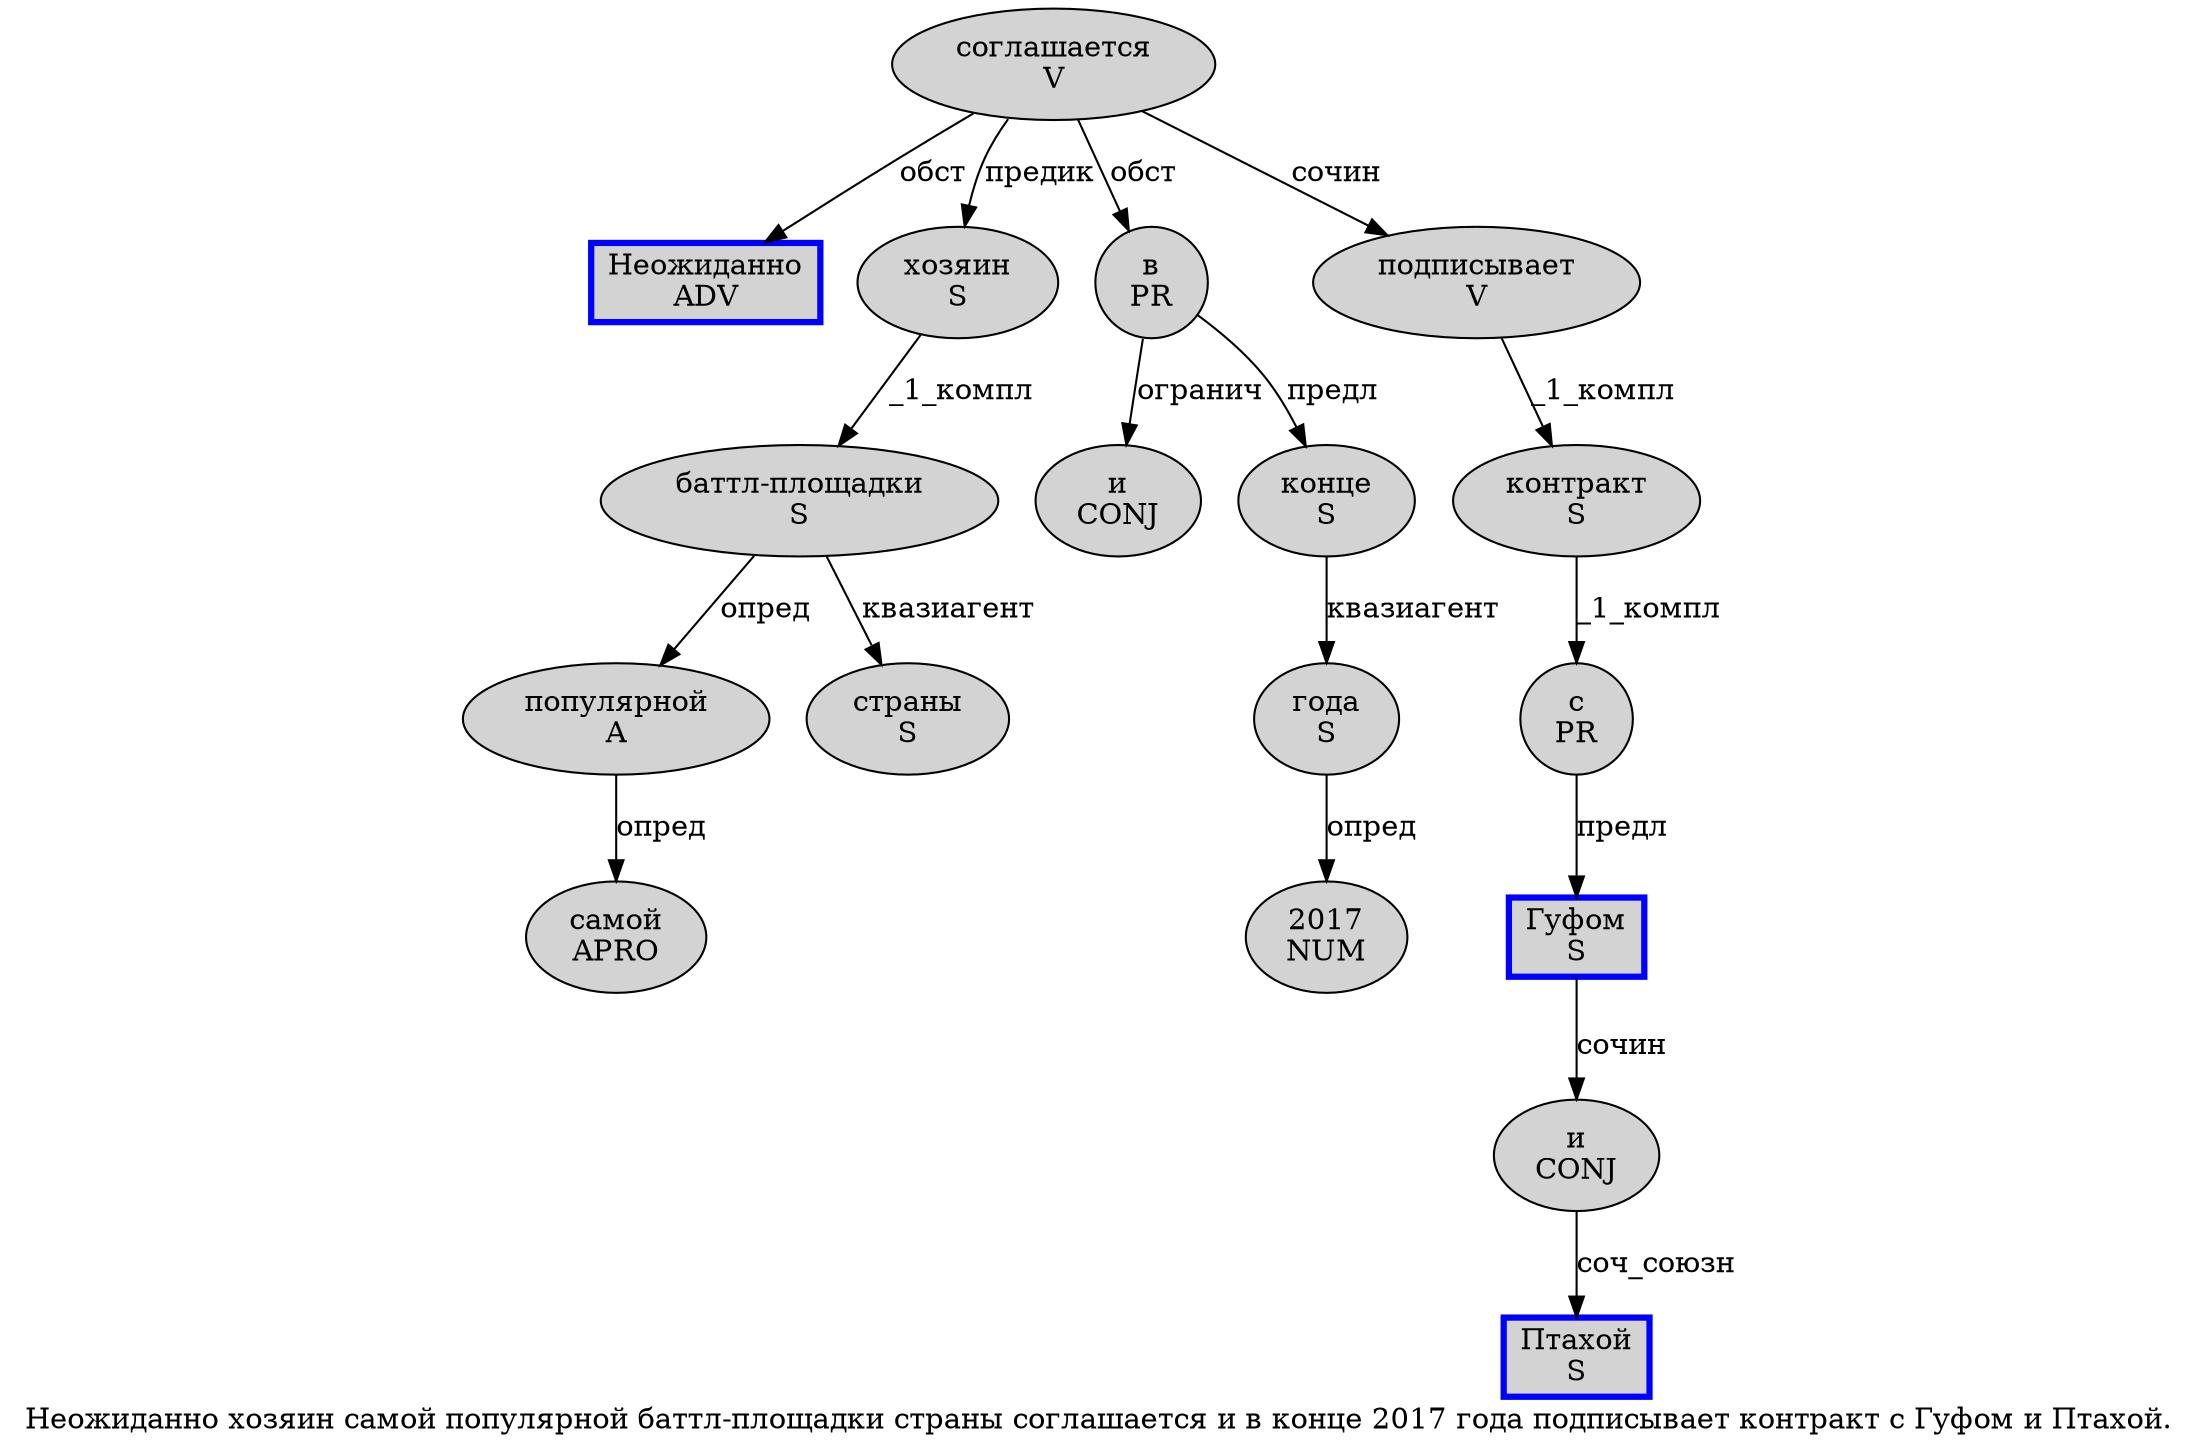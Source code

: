 digraph SENTENCE_345 {
	graph [label="Неожиданно хозяин самой популярной баттл-площадки страны соглашается и в конце 2017 года подписывает контракт с Гуфом и Птахой."]
	node [style=filled]
		0 [label="Неожиданно
ADV" color=blue fillcolor=lightgray penwidth=3 shape=box]
		1 [label="хозяин
S" color="" fillcolor=lightgray penwidth=1 shape=ellipse]
		2 [label="самой
APRO" color="" fillcolor=lightgray penwidth=1 shape=ellipse]
		3 [label="популярной
A" color="" fillcolor=lightgray penwidth=1 shape=ellipse]
		4 [label="баттл-площадки
S" color="" fillcolor=lightgray penwidth=1 shape=ellipse]
		5 [label="страны
S" color="" fillcolor=lightgray penwidth=1 shape=ellipse]
		6 [label="соглашается
V" color="" fillcolor=lightgray penwidth=1 shape=ellipse]
		7 [label="и
CONJ" color="" fillcolor=lightgray penwidth=1 shape=ellipse]
		8 [label="в
PR" color="" fillcolor=lightgray penwidth=1 shape=ellipse]
		9 [label="конце
S" color="" fillcolor=lightgray penwidth=1 shape=ellipse]
		10 [label="2017
NUM" color="" fillcolor=lightgray penwidth=1 shape=ellipse]
		11 [label="года
S" color="" fillcolor=lightgray penwidth=1 shape=ellipse]
		12 [label="подписывает
V" color="" fillcolor=lightgray penwidth=1 shape=ellipse]
		13 [label="контракт
S" color="" fillcolor=lightgray penwidth=1 shape=ellipse]
		14 [label="с
PR" color="" fillcolor=lightgray penwidth=1 shape=ellipse]
		15 [label="Гуфом
S" color=blue fillcolor=lightgray penwidth=3 shape=box]
		16 [label="и
CONJ" color="" fillcolor=lightgray penwidth=1 shape=ellipse]
		17 [label="Птахой
S" color=blue fillcolor=lightgray penwidth=3 shape=box]
			3 -> 2 [label="опред"]
			12 -> 13 [label="_1_компл"]
			9 -> 11 [label="квазиагент"]
			1 -> 4 [label="_1_компл"]
			16 -> 17 [label="соч_союзн"]
			8 -> 7 [label="огранич"]
			8 -> 9 [label="предл"]
			4 -> 3 [label="опред"]
			4 -> 5 [label="квазиагент"]
			15 -> 16 [label="сочин"]
			13 -> 14 [label="_1_компл"]
			14 -> 15 [label="предл"]
			11 -> 10 [label="опред"]
			6 -> 0 [label="обст"]
			6 -> 1 [label="предик"]
			6 -> 8 [label="обст"]
			6 -> 12 [label="сочин"]
}